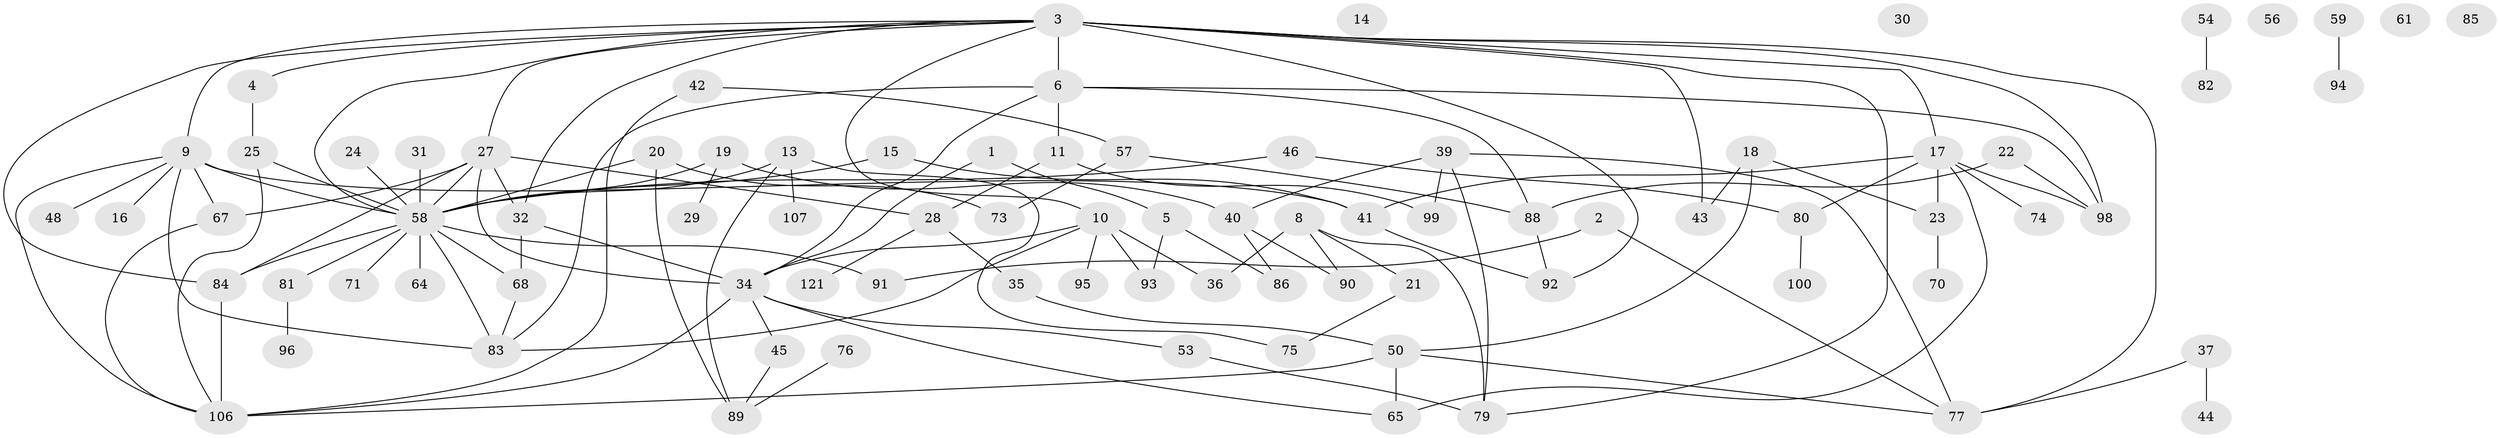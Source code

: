 // original degree distribution, {2: 0.256198347107438, 4: 0.17355371900826447, 3: 0.18181818181818182, 6: 0.03305785123966942, 5: 0.06611570247933884, 0: 0.04132231404958678, 1: 0.21487603305785125, 7: 0.01652892561983471, 8: 0.01652892561983471}
// Generated by graph-tools (version 1.1) at 2025/16/03/04/25 18:16:46]
// undirected, 84 vertices, 124 edges
graph export_dot {
graph [start="1"]
  node [color=gray90,style=filled];
  1;
  2;
  3 [super="+7+66"];
  4 [super="+105"];
  5 [super="+63"];
  6 [super="+116"];
  8 [super="+55"];
  9 [super="+33"];
  10 [super="+97"];
  11;
  13;
  14;
  15;
  16;
  17 [super="+72"];
  18;
  19;
  20 [super="+60"];
  21 [super="+101"];
  22 [super="+26"];
  23;
  24;
  25 [super="+49"];
  27 [super="+114"];
  28;
  29;
  30;
  31;
  32;
  34 [super="+38"];
  35;
  36;
  37;
  39;
  40 [super="+51"];
  41;
  42;
  43;
  44;
  45;
  46;
  48;
  50;
  53;
  54;
  56;
  57;
  58 [super="+117+108"];
  59;
  61;
  64;
  65;
  67 [super="+102"];
  68;
  70 [super="+119"];
  71;
  73;
  74;
  75 [super="+87"];
  76;
  77 [super="+78"];
  79;
  80;
  81;
  82;
  83;
  84;
  85;
  86;
  88;
  89;
  90;
  91;
  92;
  93;
  94;
  95;
  96;
  98;
  99;
  100;
  106 [super="+110"];
  107 [super="+113"];
  121;
  1 -- 5;
  1 -- 34;
  2 -- 91;
  2 -- 77;
  3 -- 77;
  3 -- 4;
  3 -- 10;
  3 -- 43;
  3 -- 79;
  3 -- 17 [weight=2];
  3 -- 84;
  3 -- 58;
  3 -- 27;
  3 -- 92;
  3 -- 32;
  3 -- 98;
  3 -- 6;
  3 -- 9;
  4 -- 25;
  5 -- 86;
  5 -- 93;
  6 -- 88;
  6 -- 98;
  6 -- 83;
  6 -- 11;
  6 -- 34;
  8 -- 36;
  8 -- 79;
  8 -- 90;
  8 -- 21;
  9 -- 48;
  9 -- 83;
  9 -- 58 [weight=2];
  9 -- 16;
  9 -- 67;
  9 -- 106;
  9 -- 41;
  10 -- 93;
  10 -- 83;
  10 -- 36;
  10 -- 95;
  10 -- 34;
  11 -- 28;
  11 -- 99;
  13 -- 75;
  13 -- 89;
  13 -- 107;
  13 -- 58;
  15 -- 41;
  15 -- 58;
  17 -- 23;
  17 -- 74;
  17 -- 80;
  17 -- 98;
  17 -- 65;
  17 -- 41;
  18 -- 23;
  18 -- 43;
  18 -- 50;
  19 -- 29;
  19 -- 58;
  19 -- 40;
  20 -- 58;
  20 -- 73;
  20 -- 89;
  21 -- 75;
  22 -- 88;
  22 -- 98;
  23 -- 70;
  24 -- 58;
  25 -- 58;
  25 -- 106;
  27 -- 58;
  27 -- 32;
  27 -- 84;
  27 -- 28;
  27 -- 34;
  27 -- 67;
  28 -- 35;
  28 -- 121;
  31 -- 58;
  32 -- 68;
  32 -- 34;
  34 -- 65;
  34 -- 106;
  34 -- 45;
  34 -- 53;
  35 -- 50;
  37 -- 44;
  37 -- 77;
  39 -- 79;
  39 -- 99;
  39 -- 77;
  39 -- 40;
  40 -- 86;
  40 -- 90;
  41 -- 92;
  42 -- 57;
  42 -- 106;
  45 -- 89;
  46 -- 58;
  46 -- 80;
  50 -- 65;
  50 -- 106;
  50 -- 77;
  53 -- 79;
  54 -- 82;
  57 -- 73;
  57 -- 88;
  58 -- 64;
  58 -- 68;
  58 -- 71;
  58 -- 81;
  58 -- 84;
  58 -- 83 [weight=2];
  58 -- 91;
  59 -- 94;
  67 -- 106;
  68 -- 83;
  76 -- 89;
  80 -- 100;
  81 -- 96;
  84 -- 106;
  88 -- 92;
}
